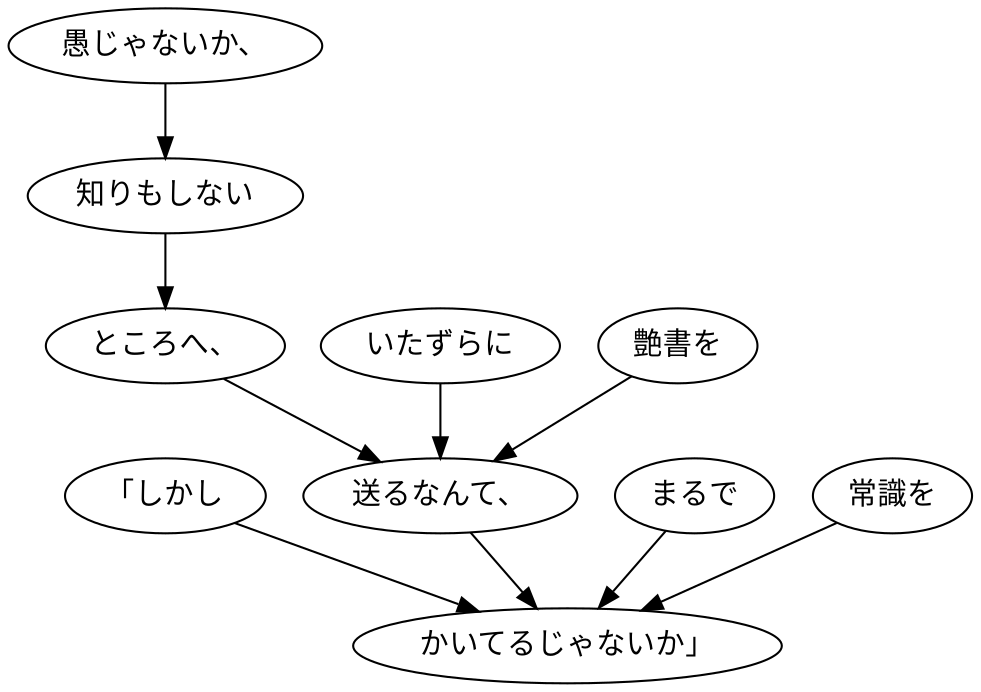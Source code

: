 digraph graph7570 {
	node0 [label="「しかし"];
	node1 [label="愚じゃないか、"];
	node2 [label="知りもしない"];
	node3 [label="ところへ、"];
	node4 [label="いたずらに"];
	node5 [label="艶書を"];
	node6 [label="送るなんて、"];
	node7 [label="まるで"];
	node8 [label="常識を"];
	node9 [label="かいてるじゃないか」"];
	node0 -> node9;
	node1 -> node2;
	node2 -> node3;
	node3 -> node6;
	node4 -> node6;
	node5 -> node6;
	node6 -> node9;
	node7 -> node9;
	node8 -> node9;
}
